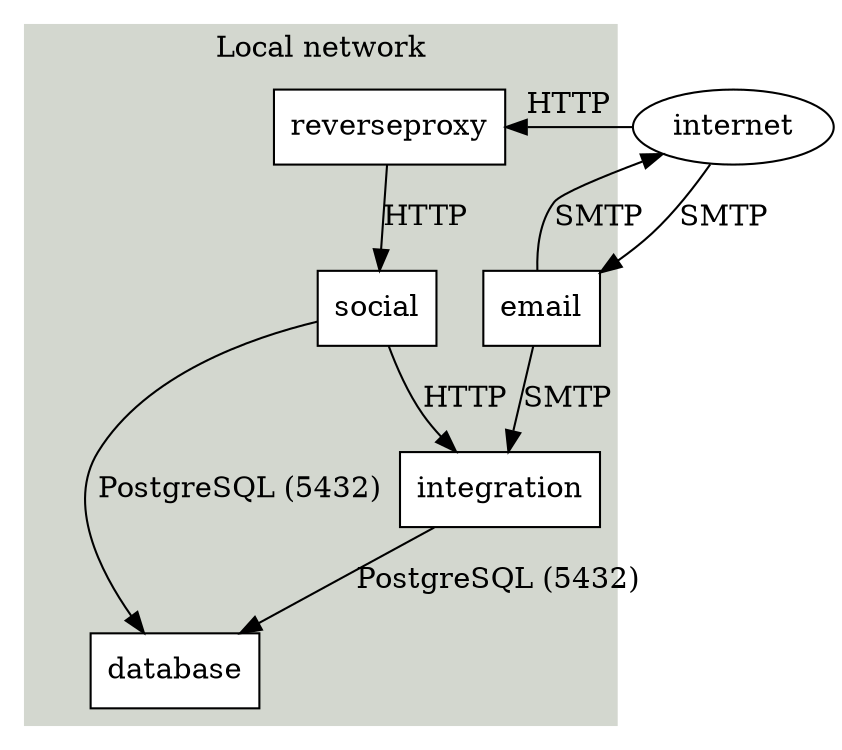 digraph architecture {

  subgraph cluster_0 {
    style=filled;
    color="#d3d7cf";
    label = "Local network";
    node [style=filled,fillcolor=white];

    reverseproxy  [shape=box];
    social        [shape=box];
    email         [shape=box];
    integration   [shape=box];
    database      [shape=box];

    reverseproxy -> social    [label="HTTP"];
    social -> integration     [label="HTTP"];
    social -> database        [label="PostgreSQL (5432)"];
    integration -> database   [label="PostgreSQL (5432)"];
    email -> integration      [label="SMTP"];

  }

  internet  -> reverseproxy   [label="HTTP"];
  internet  -> email          [label="SMTP"];
  email     -> internet       [label="SMTP"];

}
